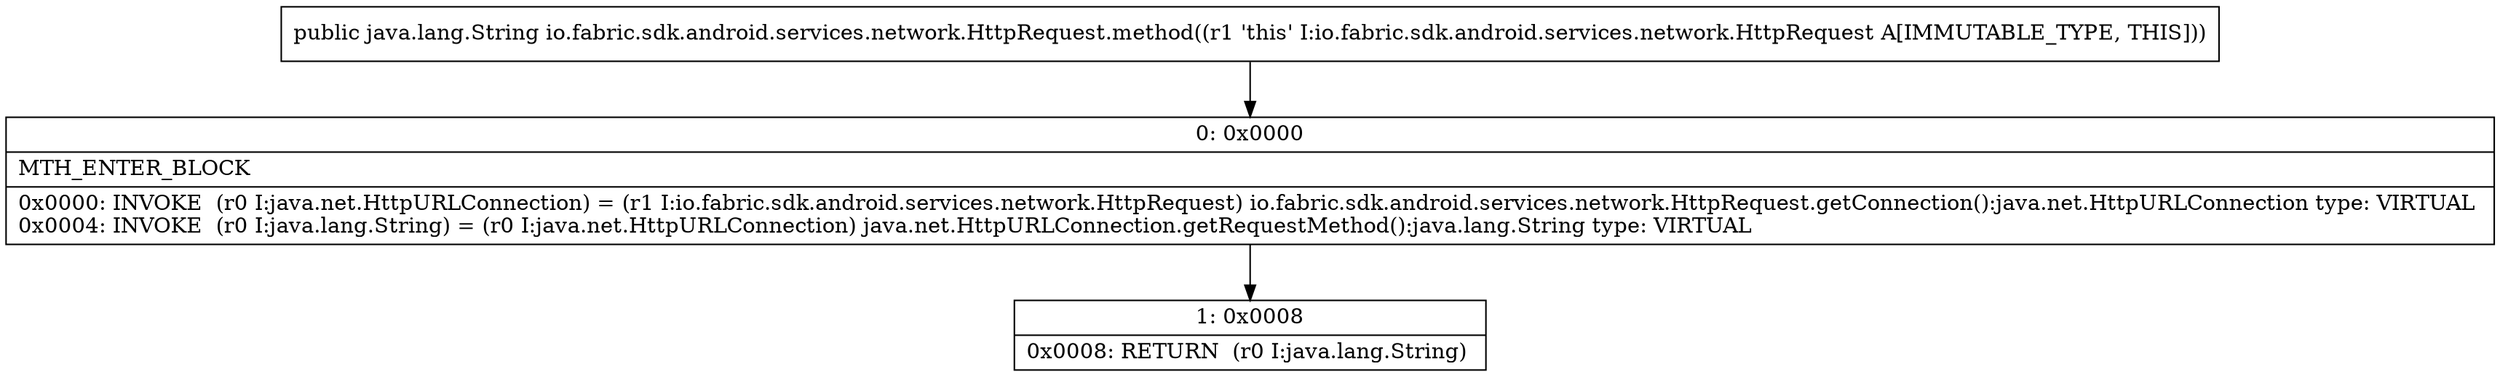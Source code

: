 digraph "CFG forio.fabric.sdk.android.services.network.HttpRequest.method()Ljava\/lang\/String;" {
Node_0 [shape=record,label="{0\:\ 0x0000|MTH_ENTER_BLOCK\l|0x0000: INVOKE  (r0 I:java.net.HttpURLConnection) = (r1 I:io.fabric.sdk.android.services.network.HttpRequest) io.fabric.sdk.android.services.network.HttpRequest.getConnection():java.net.HttpURLConnection type: VIRTUAL \l0x0004: INVOKE  (r0 I:java.lang.String) = (r0 I:java.net.HttpURLConnection) java.net.HttpURLConnection.getRequestMethod():java.lang.String type: VIRTUAL \l}"];
Node_1 [shape=record,label="{1\:\ 0x0008|0x0008: RETURN  (r0 I:java.lang.String) \l}"];
MethodNode[shape=record,label="{public java.lang.String io.fabric.sdk.android.services.network.HttpRequest.method((r1 'this' I:io.fabric.sdk.android.services.network.HttpRequest A[IMMUTABLE_TYPE, THIS])) }"];
MethodNode -> Node_0;
Node_0 -> Node_1;
}

